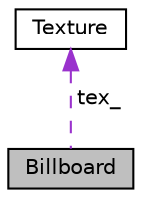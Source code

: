 digraph "Billboard"
{
  edge [fontname="Helvetica",fontsize="10",labelfontname="Helvetica",labelfontsize="10"];
  node [fontname="Helvetica",fontsize="10",shape=record];
  Node1 [label="Billboard",height=0.2,width=0.4,color="black", fillcolor="grey75", style="filled", fontcolor="black"];
  Node2 -> Node1 [dir="back",color="darkorchid3",fontsize="10",style="dashed",label=" tex_" ,fontname="Helvetica"];
  Node2 [label="Texture",height=0.2,width=0.4,color="black", fillcolor="white", style="filled",URL="$classTexture.html",tooltip="class that handles texture io and GPU upload "];
}
